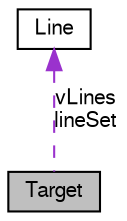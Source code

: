 digraph G
{
  edge [fontname="FreeSans",fontsize="10",labelfontname="FreeSans",labelfontsize="10"];
  node [fontname="FreeSans",fontsize="10",shape=record];
  Node1 [label="Target",height=0.2,width=0.4,color="black", fillcolor="grey75", style="filled" fontcolor="black"];
  Node2 -> Node1 [dir=back,color="darkorchid3",fontsize="10",style="dashed",label="vLines\nlineSet",fontname="FreeSans"];
  Node2 [label="Line",height=0.2,width=0.4,color="black", fillcolor="white", style="filled",URL="$classLine.html",tooltip="A class representing a line or line segment."];
}
